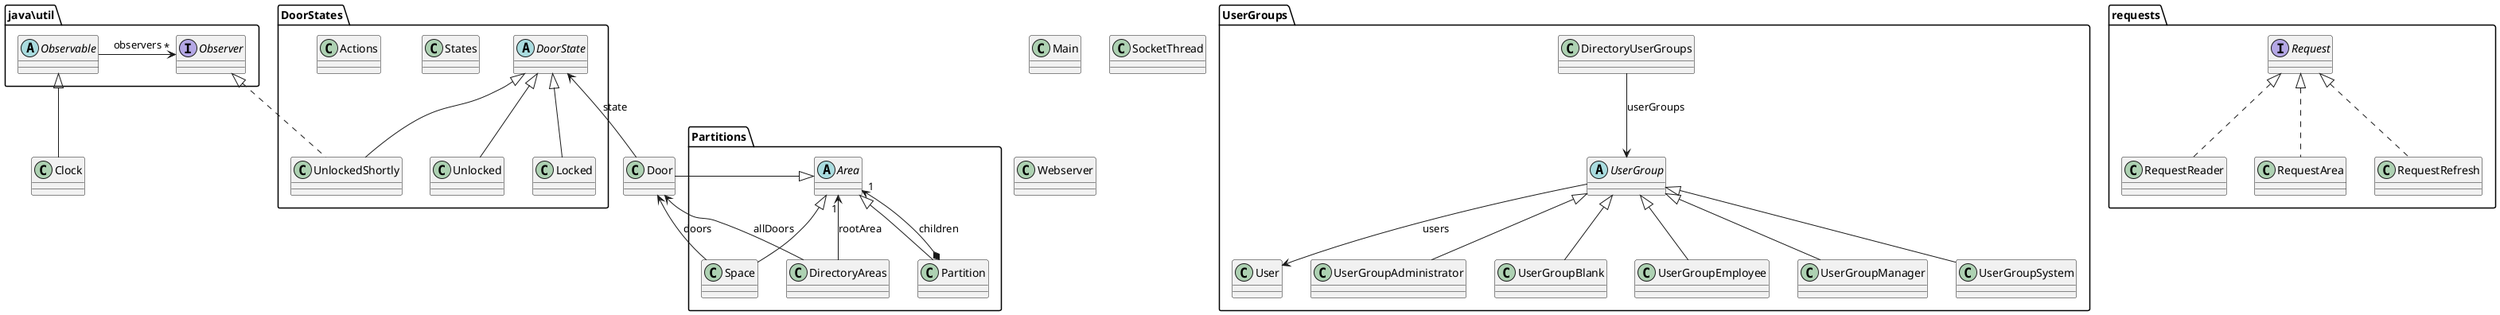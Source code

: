 @startuml
'https://plantuml.com/class-diagram
skinparam classAttributeIconSize 0

class Webserver {
}

class SocketThread {

}
package "java\util" {
    interface Observer {
    }
    abstract class Observable {
    }
    Observable -> "*" Observer : observers

}

class Clock extends java\util.Observable {
}


class Main {
}


Main -[hidden]down- Webserver

package "UserGroups" {

    class DirectoryUserGroups {
    }

    abstract class UserGroup {
    }

    class User {
    }

    class UserGroupAdministrator extends UserGroup{

    }
    class UserGroupBlank extends UserGroup{

    }
    class UserGroupEmployee extends UserGroup{

    }
    class UserGroupManager extends UserGroup{

    }
    class UserGroupSystem extends UserGroup{

    }
}

DirectoryUserGroups  -->  UserGroup : userGroups
UserGroup  -->  User : users

package "Partitions" {

    abstract class Area {
    }

    class Space {
    }

    class Partition {

    }

    class DirectoryAreas {
    }
}

Area "1" <-- DirectoryAreas : "rootArea"
Area <|-- Partition
Area <|-- Space
Area <|-- Door
Partition *--> "1" Area : "children"
Door  <--  Space : doors
Door  <--  DirectoryAreas : allDoors

package requests {
    interface Request {
    }

    class RequestRefresh implements Request {
    }

    class RequestReader implements Request {
    }

    class RequestArea implements Request {
    }
}

class Door {
}

package "DoorStates" {
    abstract class DoorState {
    }

    class States {
    }

    class Actions {
    }

    class Unlocked {
    }

    class Locked {
    }

    class UnlockedShortly implements java\util.Observer {
    }


}
DoorState <|-- Unlocked
DoorState <|-- UnlockedShortly
DoorState <|-- Locked

DoorState <-- Door : state



@enduml